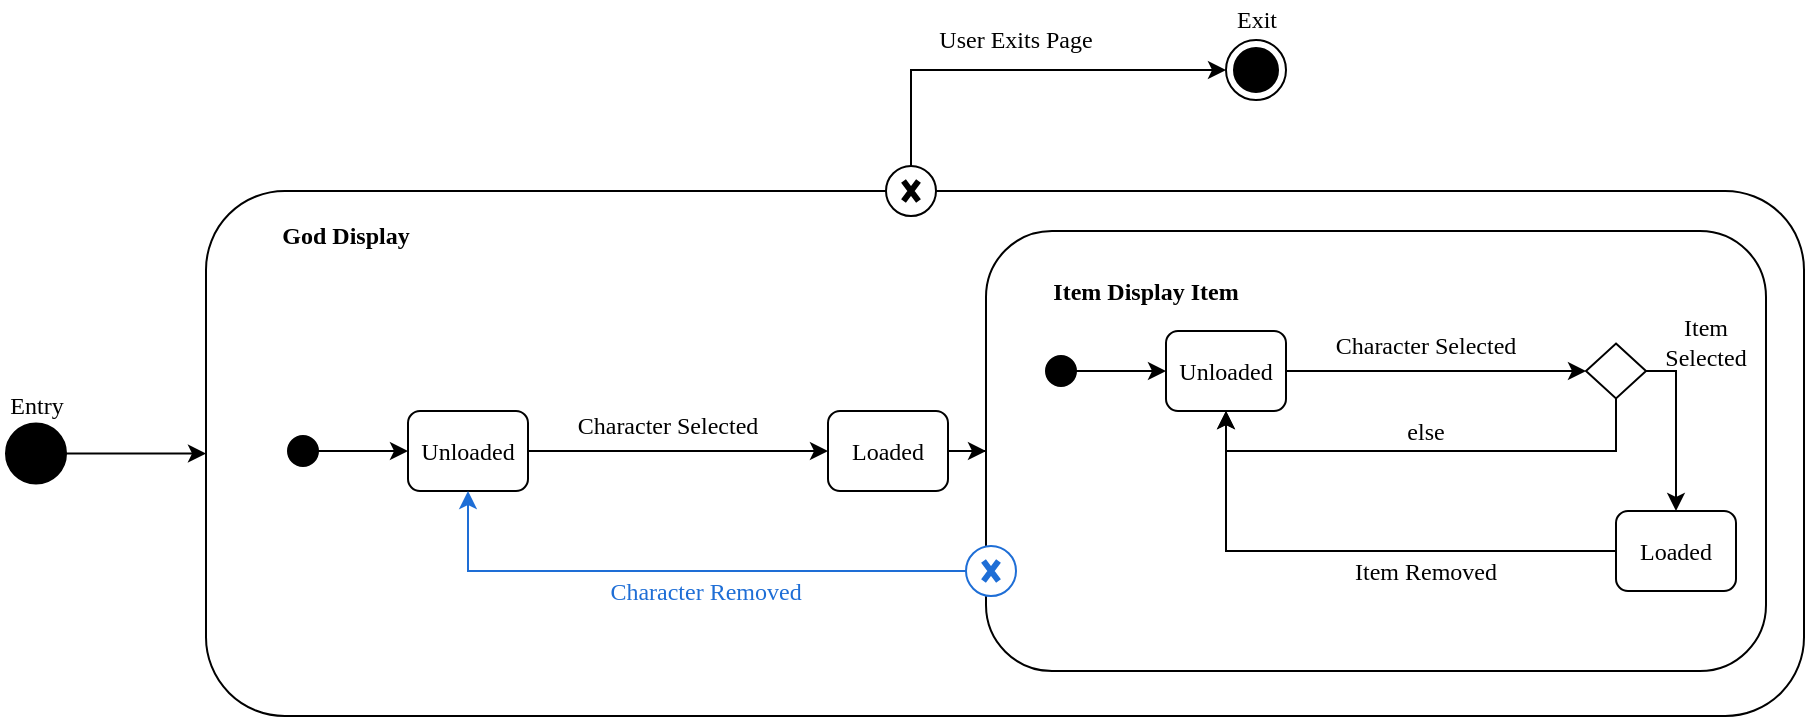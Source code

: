 <mxfile version="21.6.8" type="device">
  <diagram name="Page-1" id="ogGc46JywLfQ5osAVVxm">
    <mxGraphModel dx="1839" dy="1620" grid="1" gridSize="10" guides="1" tooltips="1" connect="1" arrows="1" fold="1" page="1" pageScale="1" pageWidth="850" pageHeight="1100" math="0" shadow="0">
      <root>
        <mxCell id="0" />
        <mxCell id="1" parent="0" />
        <mxCell id="Q0LPikFlVpw9Hd0jY1vh-14" value="" style="rounded=1;whiteSpace=wrap;html=1;" vertex="1" parent="1">
          <mxGeometry x="100" y="-12.5" width="799" height="262.5" as="geometry" />
        </mxCell>
        <mxCell id="Q0LPikFlVpw9Hd0jY1vh-43" style="edgeStyle=orthogonalEdgeStyle;rounded=0;orthogonalLoop=1;jettySize=auto;html=1;" edge="1" parent="1" source="Q0LPikFlVpw9Hd0jY1vh-1" target="Q0LPikFlVpw9Hd0jY1vh-14">
          <mxGeometry relative="1" as="geometry" />
        </mxCell>
        <mxCell id="Q0LPikFlVpw9Hd0jY1vh-1" value="" style="ellipse;whiteSpace=wrap;html=1;aspect=fixed;fillColor=#000000;verticalAlign=bottom;" vertex="1" parent="1">
          <mxGeometry y="103.75" width="30" height="30" as="geometry" />
        </mxCell>
        <mxCell id="Q0LPikFlVpw9Hd0jY1vh-2" value="" style="ellipse;html=1;shape=endState;fillColor=#000000;strokeColor=#000000;" vertex="1" parent="1">
          <mxGeometry x="610" y="-88" width="30" height="30" as="geometry" />
        </mxCell>
        <mxCell id="Q0LPikFlVpw9Hd0jY1vh-4" value="Entry" style="text;html=1;strokeColor=none;fillColor=none;align=center;verticalAlign=middle;whiteSpace=wrap;rounded=0;fontFamily=Roboto Monospace;fontSource=https%3A%2F%2Ffonts.googleapis.com%2Fcss%3Ffamily%3DRoboto%2BMonospace;" vertex="1" parent="1">
          <mxGeometry x="-2.5" y="85" width="35" height="20" as="geometry" />
        </mxCell>
        <mxCell id="Q0LPikFlVpw9Hd0jY1vh-6" value="Exit" style="text;html=1;strokeColor=none;fillColor=none;align=center;verticalAlign=middle;whiteSpace=wrap;rounded=0;fontFamily=Roboto Monospace;fontSource=https%3A%2F%2Ffonts.googleapis.com%2Fcss%3Ffamily%3DRoboto%2BMonospace;" vertex="1" parent="1">
          <mxGeometry x="607.5" y="-108" width="35" height="20" as="geometry" />
        </mxCell>
        <mxCell id="Q0LPikFlVpw9Hd0jY1vh-19" style="edgeStyle=orthogonalEdgeStyle;rounded=0;orthogonalLoop=1;jettySize=auto;html=1;" edge="1" parent="1" source="Q0LPikFlVpw9Hd0jY1vh-7" target="Q0LPikFlVpw9Hd0jY1vh-8">
          <mxGeometry relative="1" as="geometry" />
        </mxCell>
        <mxCell id="Q0LPikFlVpw9Hd0jY1vh-7" value="&lt;font face=&quot;Roboto Monospace&quot;&gt;Unloaded&lt;/font&gt;" style="rounded=1;whiteSpace=wrap;html=1;" vertex="1" parent="1">
          <mxGeometry x="201" y="97.5" width="60" height="40" as="geometry" />
        </mxCell>
        <mxCell id="Q0LPikFlVpw9Hd0jY1vh-44" style="edgeStyle=orthogonalEdgeStyle;rounded=0;orthogonalLoop=1;jettySize=auto;html=1;" edge="1" parent="1" source="Q0LPikFlVpw9Hd0jY1vh-8" target="Q0LPikFlVpw9Hd0jY1vh-22">
          <mxGeometry relative="1" as="geometry" />
        </mxCell>
        <mxCell id="Q0LPikFlVpw9Hd0jY1vh-8" value="&lt;font face=&quot;Roboto Monospace&quot;&gt;Loaded&lt;/font&gt;" style="rounded=1;whiteSpace=wrap;html=1;" vertex="1" parent="1">
          <mxGeometry x="411" y="97.5" width="60" height="40" as="geometry" />
        </mxCell>
        <mxCell id="Q0LPikFlVpw9Hd0jY1vh-12" style="edgeStyle=orthogonalEdgeStyle;rounded=0;orthogonalLoop=1;jettySize=auto;html=1;entryX=0;entryY=0.5;entryDx=0;entryDy=0;" edge="1" parent="1" source="Q0LPikFlVpw9Hd0jY1vh-11" target="Q0LPikFlVpw9Hd0jY1vh-2">
          <mxGeometry relative="1" as="geometry">
            <Array as="points">
              <mxPoint x="452" y="-73" />
            </Array>
          </mxGeometry>
        </mxCell>
        <mxCell id="Q0LPikFlVpw9Hd0jY1vh-11" value="" style="ellipse;whiteSpace=wrap;html=1;aspect=fixed;" vertex="1" parent="1">
          <mxGeometry x="440" y="-25" width="25" height="25" as="geometry" />
        </mxCell>
        <mxCell id="Q0LPikFlVpw9Hd0jY1vh-10" value="" style="shape=umlDestroy;whiteSpace=wrap;html=1;strokeWidth=3;targetShapes=umlLifeline;" vertex="1" parent="1">
          <mxGeometry x="448.75" y="-17.5" width="7.5" height="10" as="geometry" />
        </mxCell>
        <mxCell id="Q0LPikFlVpw9Hd0jY1vh-13" value="&lt;font face=&quot;Roboto Monospace&quot;&gt;User Exits Page&lt;br&gt;&lt;/font&gt;" style="text;html=1;strokeColor=none;fillColor=none;align=center;verticalAlign=middle;whiteSpace=wrap;rounded=0;" vertex="1" parent="1">
          <mxGeometry x="455" y="-93" width="100" height="10" as="geometry" />
        </mxCell>
        <mxCell id="Q0LPikFlVpw9Hd0jY1vh-15" value="God Display" style="text;html=1;strokeColor=none;fillColor=none;align=center;verticalAlign=middle;whiteSpace=wrap;rounded=0;fontFamily=Roboto Monospace;fontSource=https%3A%2F%2Ffonts.googleapis.com%2Fcss%3Ffamily%3DRoboto%2BMonospace;fontStyle=1" vertex="1" parent="1">
          <mxGeometry x="120" width="100" height="20" as="geometry" />
        </mxCell>
        <mxCell id="Q0LPikFlVpw9Hd0jY1vh-18" style="edgeStyle=orthogonalEdgeStyle;rounded=0;orthogonalLoop=1;jettySize=auto;html=1;" edge="1" parent="1" source="Q0LPikFlVpw9Hd0jY1vh-16" target="Q0LPikFlVpw9Hd0jY1vh-7">
          <mxGeometry relative="1" as="geometry" />
        </mxCell>
        <mxCell id="Q0LPikFlVpw9Hd0jY1vh-16" value="" style="ellipse;whiteSpace=wrap;html=1;aspect=fixed;fillColor=#000000;verticalAlign=bottom;" vertex="1" parent="1">
          <mxGeometry x="141" y="110" width="15" height="15" as="geometry" />
        </mxCell>
        <mxCell id="Q0LPikFlVpw9Hd0jY1vh-20" value="&lt;font face=&quot;Roboto Monospace&quot;&gt;Character Selected&lt;br&gt;&lt;/font&gt;" style="text;html=1;strokeColor=none;fillColor=none;align=center;verticalAlign=middle;whiteSpace=wrap;rounded=0;" vertex="1" parent="1">
          <mxGeometry x="281" y="100" width="100" height="10" as="geometry" />
        </mxCell>
        <mxCell id="Q0LPikFlVpw9Hd0jY1vh-22" value="" style="rounded=1;whiteSpace=wrap;html=1;" vertex="1" parent="1">
          <mxGeometry x="490" y="7.5" width="390" height="220" as="geometry" />
        </mxCell>
        <mxCell id="Q0LPikFlVpw9Hd0jY1vh-25" value="Item Display Item" style="text;html=1;strokeColor=none;fillColor=none;align=center;verticalAlign=middle;whiteSpace=wrap;rounded=0;fontFamily=Roboto Monospace;fontSource=https%3A%2F%2Ffonts.googleapis.com%2Fcss%3Ffamily%3DRoboto%2BMonospace;fontStyle=1" vertex="1" parent="1">
          <mxGeometry x="520" y="27.5" width="100" height="20" as="geometry" />
        </mxCell>
        <mxCell id="Q0LPikFlVpw9Hd0jY1vh-26" style="edgeStyle=orthogonalEdgeStyle;rounded=0;orthogonalLoop=1;jettySize=auto;html=1;" edge="1" parent="1" source="Q0LPikFlVpw9Hd0jY1vh-27">
          <mxGeometry relative="1" as="geometry">
            <mxPoint x="790" y="77.5" as="targetPoint" />
          </mxGeometry>
        </mxCell>
        <mxCell id="Q0LPikFlVpw9Hd0jY1vh-27" value="&lt;font face=&quot;Roboto Monospace&quot;&gt;Unloaded&lt;/font&gt;" style="rounded=1;whiteSpace=wrap;html=1;" vertex="1" parent="1">
          <mxGeometry x="580" y="57.5" width="60" height="40" as="geometry" />
        </mxCell>
        <mxCell id="Q0LPikFlVpw9Hd0jY1vh-29" style="edgeStyle=orthogonalEdgeStyle;rounded=0;orthogonalLoop=1;jettySize=auto;html=1;" edge="1" parent="1" source="Q0LPikFlVpw9Hd0jY1vh-30" target="Q0LPikFlVpw9Hd0jY1vh-27">
          <mxGeometry relative="1" as="geometry" />
        </mxCell>
        <mxCell id="Q0LPikFlVpw9Hd0jY1vh-30" value="" style="ellipse;whiteSpace=wrap;html=1;aspect=fixed;fillColor=#000000;verticalAlign=bottom;" vertex="1" parent="1">
          <mxGeometry x="520" y="70" width="15" height="15" as="geometry" />
        </mxCell>
        <mxCell id="Q0LPikFlVpw9Hd0jY1vh-31" value="&lt;font face=&quot;Roboto Monospace&quot;&gt;Character Selected&lt;br&gt;&lt;/font&gt;" style="text;html=1;strokeColor=none;fillColor=none;align=center;verticalAlign=middle;whiteSpace=wrap;rounded=0;" vertex="1" parent="1">
          <mxGeometry x="660" y="60" width="100" height="10" as="geometry" />
        </mxCell>
        <mxCell id="Q0LPikFlVpw9Hd0jY1vh-33" style="edgeStyle=orthogonalEdgeStyle;rounded=0;orthogonalLoop=1;jettySize=auto;html=1;entryX=0.5;entryY=1;entryDx=0;entryDy=0;" edge="1" parent="1" source="Q0LPikFlVpw9Hd0jY1vh-32" target="Q0LPikFlVpw9Hd0jY1vh-27">
          <mxGeometry relative="1" as="geometry">
            <Array as="points">
              <mxPoint x="805" y="117.5" />
              <mxPoint x="610" y="117.5" />
            </Array>
          </mxGeometry>
        </mxCell>
        <mxCell id="Q0LPikFlVpw9Hd0jY1vh-35" style="edgeStyle=orthogonalEdgeStyle;rounded=0;orthogonalLoop=1;jettySize=auto;html=1;" edge="1" parent="1" source="Q0LPikFlVpw9Hd0jY1vh-32" target="Q0LPikFlVpw9Hd0jY1vh-34">
          <mxGeometry relative="1" as="geometry">
            <Array as="points">
              <mxPoint x="835" y="77.5" />
            </Array>
          </mxGeometry>
        </mxCell>
        <mxCell id="Q0LPikFlVpw9Hd0jY1vh-32" value="" style="rhombus;whiteSpace=wrap;html=1;" vertex="1" parent="1">
          <mxGeometry x="790" y="63.75" width="30" height="27.5" as="geometry" />
        </mxCell>
        <mxCell id="Q0LPikFlVpw9Hd0jY1vh-38" style="edgeStyle=orthogonalEdgeStyle;rounded=0;orthogonalLoop=1;jettySize=auto;html=1;" edge="1" parent="1" source="Q0LPikFlVpw9Hd0jY1vh-34" target="Q0LPikFlVpw9Hd0jY1vh-27">
          <mxGeometry relative="1" as="geometry" />
        </mxCell>
        <mxCell id="Q0LPikFlVpw9Hd0jY1vh-34" value="&lt;font face=&quot;Roboto Monospace&quot;&gt;Loaded&lt;/font&gt;" style="rounded=1;whiteSpace=wrap;html=1;" vertex="1" parent="1">
          <mxGeometry x="805" y="147.5" width="60" height="40" as="geometry" />
        </mxCell>
        <mxCell id="Q0LPikFlVpw9Hd0jY1vh-36" value="&lt;font face=&quot;Roboto Monospace&quot;&gt;else&lt;/font&gt;" style="text;html=1;strokeColor=none;fillColor=none;align=center;verticalAlign=middle;whiteSpace=wrap;rounded=0;" vertex="1" parent="1">
          <mxGeometry x="695" y="100.5" width="30" height="14" as="geometry" />
        </mxCell>
        <mxCell id="Q0LPikFlVpw9Hd0jY1vh-37" value="&lt;div&gt;&lt;font face=&quot;Roboto Monospace&quot;&gt;Item&lt;/font&gt;&lt;/div&gt;&lt;div&gt;&lt;font face=&quot;Roboto Monospace&quot;&gt;Selected&lt;br&gt;&lt;/font&gt;&lt;/div&gt;" style="text;html=1;strokeColor=none;fillColor=none;align=center;verticalAlign=middle;whiteSpace=wrap;rounded=0;" vertex="1" parent="1">
          <mxGeometry x="835" y="57.5" width="30" height="10" as="geometry" />
        </mxCell>
        <mxCell id="Q0LPikFlVpw9Hd0jY1vh-39" value="Item Removed" style="text;html=1;strokeColor=none;fillColor=none;align=center;verticalAlign=middle;whiteSpace=wrap;rounded=0;fontFamily=Roboto Monospace;fontSource=https%3A%2F%2Ffonts.googleapis.com%2Fcss%3Ffamily%3DRoboto%2BMonospace;" vertex="1" parent="1">
          <mxGeometry x="665" y="172.5" width="90" height="10" as="geometry" />
        </mxCell>
        <mxCell id="Q0LPikFlVpw9Hd0jY1vh-48" style="edgeStyle=orthogonalEdgeStyle;rounded=0;orthogonalLoop=1;jettySize=auto;html=1;entryX=0.5;entryY=1;entryDx=0;entryDy=0;strokeColor=#1E6ED6;" edge="1" parent="1" source="Q0LPikFlVpw9Hd0jY1vh-45" target="Q0LPikFlVpw9Hd0jY1vh-7">
          <mxGeometry relative="1" as="geometry" />
        </mxCell>
        <mxCell id="Q0LPikFlVpw9Hd0jY1vh-45" value="" style="ellipse;whiteSpace=wrap;html=1;aspect=fixed;strokeColor=#1E6ED6;" vertex="1" parent="1">
          <mxGeometry x="480" y="165" width="25" height="25" as="geometry" />
        </mxCell>
        <mxCell id="Q0LPikFlVpw9Hd0jY1vh-46" value="" style="shape=umlDestroy;whiteSpace=wrap;html=1;strokeWidth=3;targetShapes=umlLifeline;strokeColor=#1E6ED6;" vertex="1" parent="1">
          <mxGeometry x="488.75" y="172.5" width="7.5" height="10" as="geometry" />
        </mxCell>
        <mxCell id="Q0LPikFlVpw9Hd0jY1vh-49" value="&lt;font face=&quot;Roboto Monospace&quot;&gt;Character Removed&lt;br&gt;&lt;/font&gt;" style="text;html=1;strokeColor=#FFFFFF;fillColor=none;align=center;verticalAlign=middle;whiteSpace=wrap;rounded=0;fontColor=#1E6ED6;" vertex="1" parent="1">
          <mxGeometry x="300" y="182.5" width="100" height="10" as="geometry" />
        </mxCell>
      </root>
    </mxGraphModel>
  </diagram>
</mxfile>

